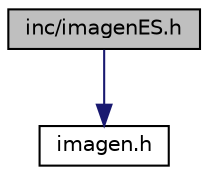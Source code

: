 digraph "inc/imagenES.h"
{
  edge [fontname="Helvetica",fontsize="10",labelfontname="Helvetica",labelfontsize="10"];
  node [fontname="Helvetica",fontsize="10",shape=record];
  Node0 [label="inc/imagenES.h",height=0.2,width=0.4,color="black", fillcolor="grey75", style="filled", fontcolor="black"];
  Node0 -> Node1 [color="midnightblue",fontsize="10",style="solid",fontname="Helvetica"];
  Node1 [label="imagen.h",height=0.2,width=0.4,color="black", fillcolor="white", style="filled",URL="$imagen_8h.html",tooltip="Fichero de cabecera asociado del T.D.A. Imagen. "];
}
